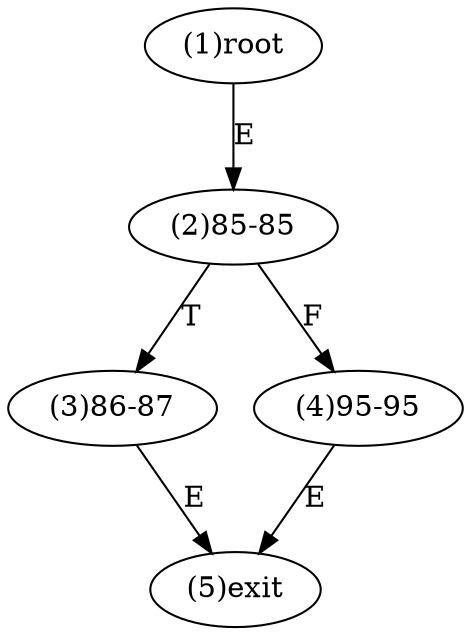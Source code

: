 digraph "" { 
1[ label="(1)root"];
2[ label="(2)85-85"];
3[ label="(3)86-87"];
4[ label="(4)95-95"];
5[ label="(5)exit"];
1->2[ label="E"];
2->4[ label="F"];
2->3[ label="T"];
3->5[ label="E"];
4->5[ label="E"];
}